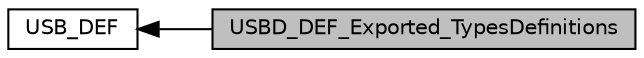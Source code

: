 digraph "USBD_DEF_Exported_TypesDefinitions"
{
  edge [fontname="Helvetica",fontsize="10",labelfontname="Helvetica",labelfontsize="10"];
  node [fontname="Helvetica",fontsize="10",shape=record];
  rankdir=LR;
  Node1 [label="USB_DEF",height=0.2,width=0.4,color="black", fillcolor="white", style="filled",URL="$group___u_s_b___d_e_f.html",tooltip="general defines for the usb device library file "];
  Node0 [label="USBD_DEF_Exported_TypesDefinitions",height=0.2,width=0.4,color="black", fillcolor="grey75", style="filled", fontcolor="black"];
  Node1->Node0 [shape=plaintext, dir="back", style="solid"];
}
